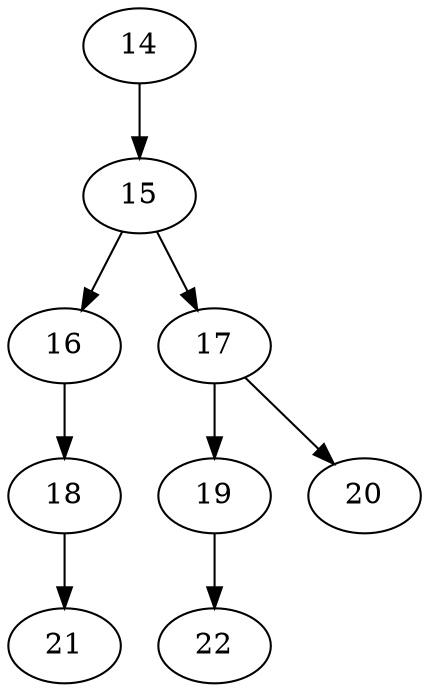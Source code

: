 digraph {
  14 -> 15 ["action" = 0]
  15 -> 16 ["action" = 1]
  15 -> 17 ["action" = 1]
  16 -> 18 ["action" = 2]
  17 -> 19 ["action" = 2]
  17 -> 20 ["action" = 2]
  18 -> 21 ["action" = 3]
  19 -> 22 ["action" = 3]
}